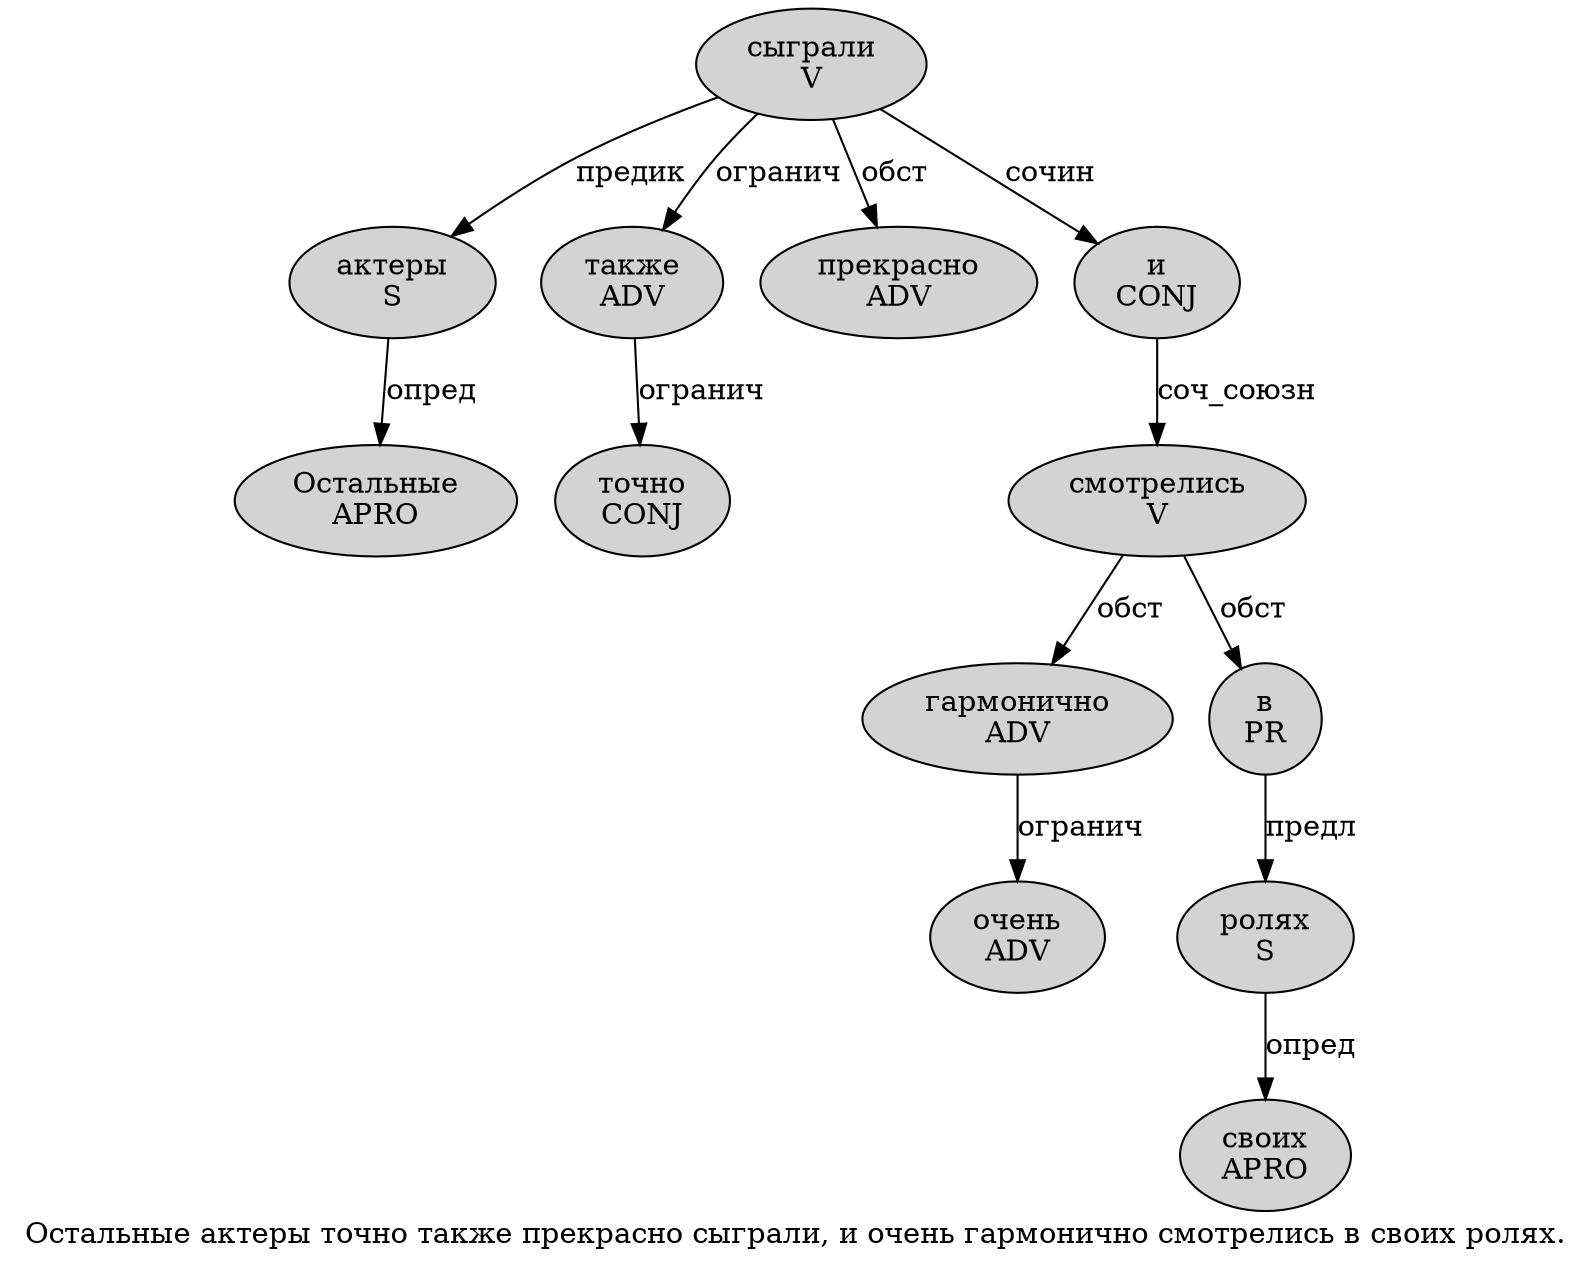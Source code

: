 digraph SENTENCE_560 {
	graph [label="Остальные актеры точно также прекрасно сыграли, и очень гармонично смотрелись в своих ролях."]
	node [style=filled]
		0 [label="Остальные
APRO" color="" fillcolor=lightgray penwidth=1 shape=ellipse]
		1 [label="актеры
S" color="" fillcolor=lightgray penwidth=1 shape=ellipse]
		2 [label="точно
CONJ" color="" fillcolor=lightgray penwidth=1 shape=ellipse]
		3 [label="также
ADV" color="" fillcolor=lightgray penwidth=1 shape=ellipse]
		4 [label="прекрасно
ADV" color="" fillcolor=lightgray penwidth=1 shape=ellipse]
		5 [label="сыграли
V" color="" fillcolor=lightgray penwidth=1 shape=ellipse]
		7 [label="и
CONJ" color="" fillcolor=lightgray penwidth=1 shape=ellipse]
		8 [label="очень
ADV" color="" fillcolor=lightgray penwidth=1 shape=ellipse]
		9 [label="гармонично
ADV" color="" fillcolor=lightgray penwidth=1 shape=ellipse]
		10 [label="смотрелись
V" color="" fillcolor=lightgray penwidth=1 shape=ellipse]
		11 [label="в
PR" color="" fillcolor=lightgray penwidth=1 shape=ellipse]
		12 [label="своих
APRO" color="" fillcolor=lightgray penwidth=1 shape=ellipse]
		13 [label="ролях
S" color="" fillcolor=lightgray penwidth=1 shape=ellipse]
			1 -> 0 [label="опред"]
			11 -> 13 [label="предл"]
			9 -> 8 [label="огранич"]
			7 -> 10 [label="соч_союзн"]
			5 -> 1 [label="предик"]
			5 -> 3 [label="огранич"]
			5 -> 4 [label="обст"]
			5 -> 7 [label="сочин"]
			13 -> 12 [label="опред"]
			3 -> 2 [label="огранич"]
			10 -> 9 [label="обст"]
			10 -> 11 [label="обст"]
}